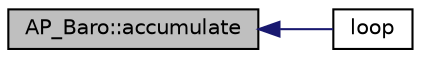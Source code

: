 digraph "AP_Baro::accumulate"
{
 // INTERACTIVE_SVG=YES
  edge [fontname="Helvetica",fontsize="10",labelfontname="Helvetica",labelfontsize="10"];
  node [fontname="Helvetica",fontsize="10",shape=record];
  rankdir="LR";
  Node1 [label="AP_Baro::accumulate",height=0.2,width=0.4,color="black", fillcolor="grey75", style="filled", fontcolor="black"];
  Node1 -> Node2 [dir="back",color="midnightblue",fontsize="10",style="solid",fontname="Helvetica"];
  Node2 [label="loop",height=0.2,width=0.4,color="black", fillcolor="white", style="filled",URL="$BARO__generic_8cpp.html#afe461d27b9c48d5921c00d521181f12f"];
}
